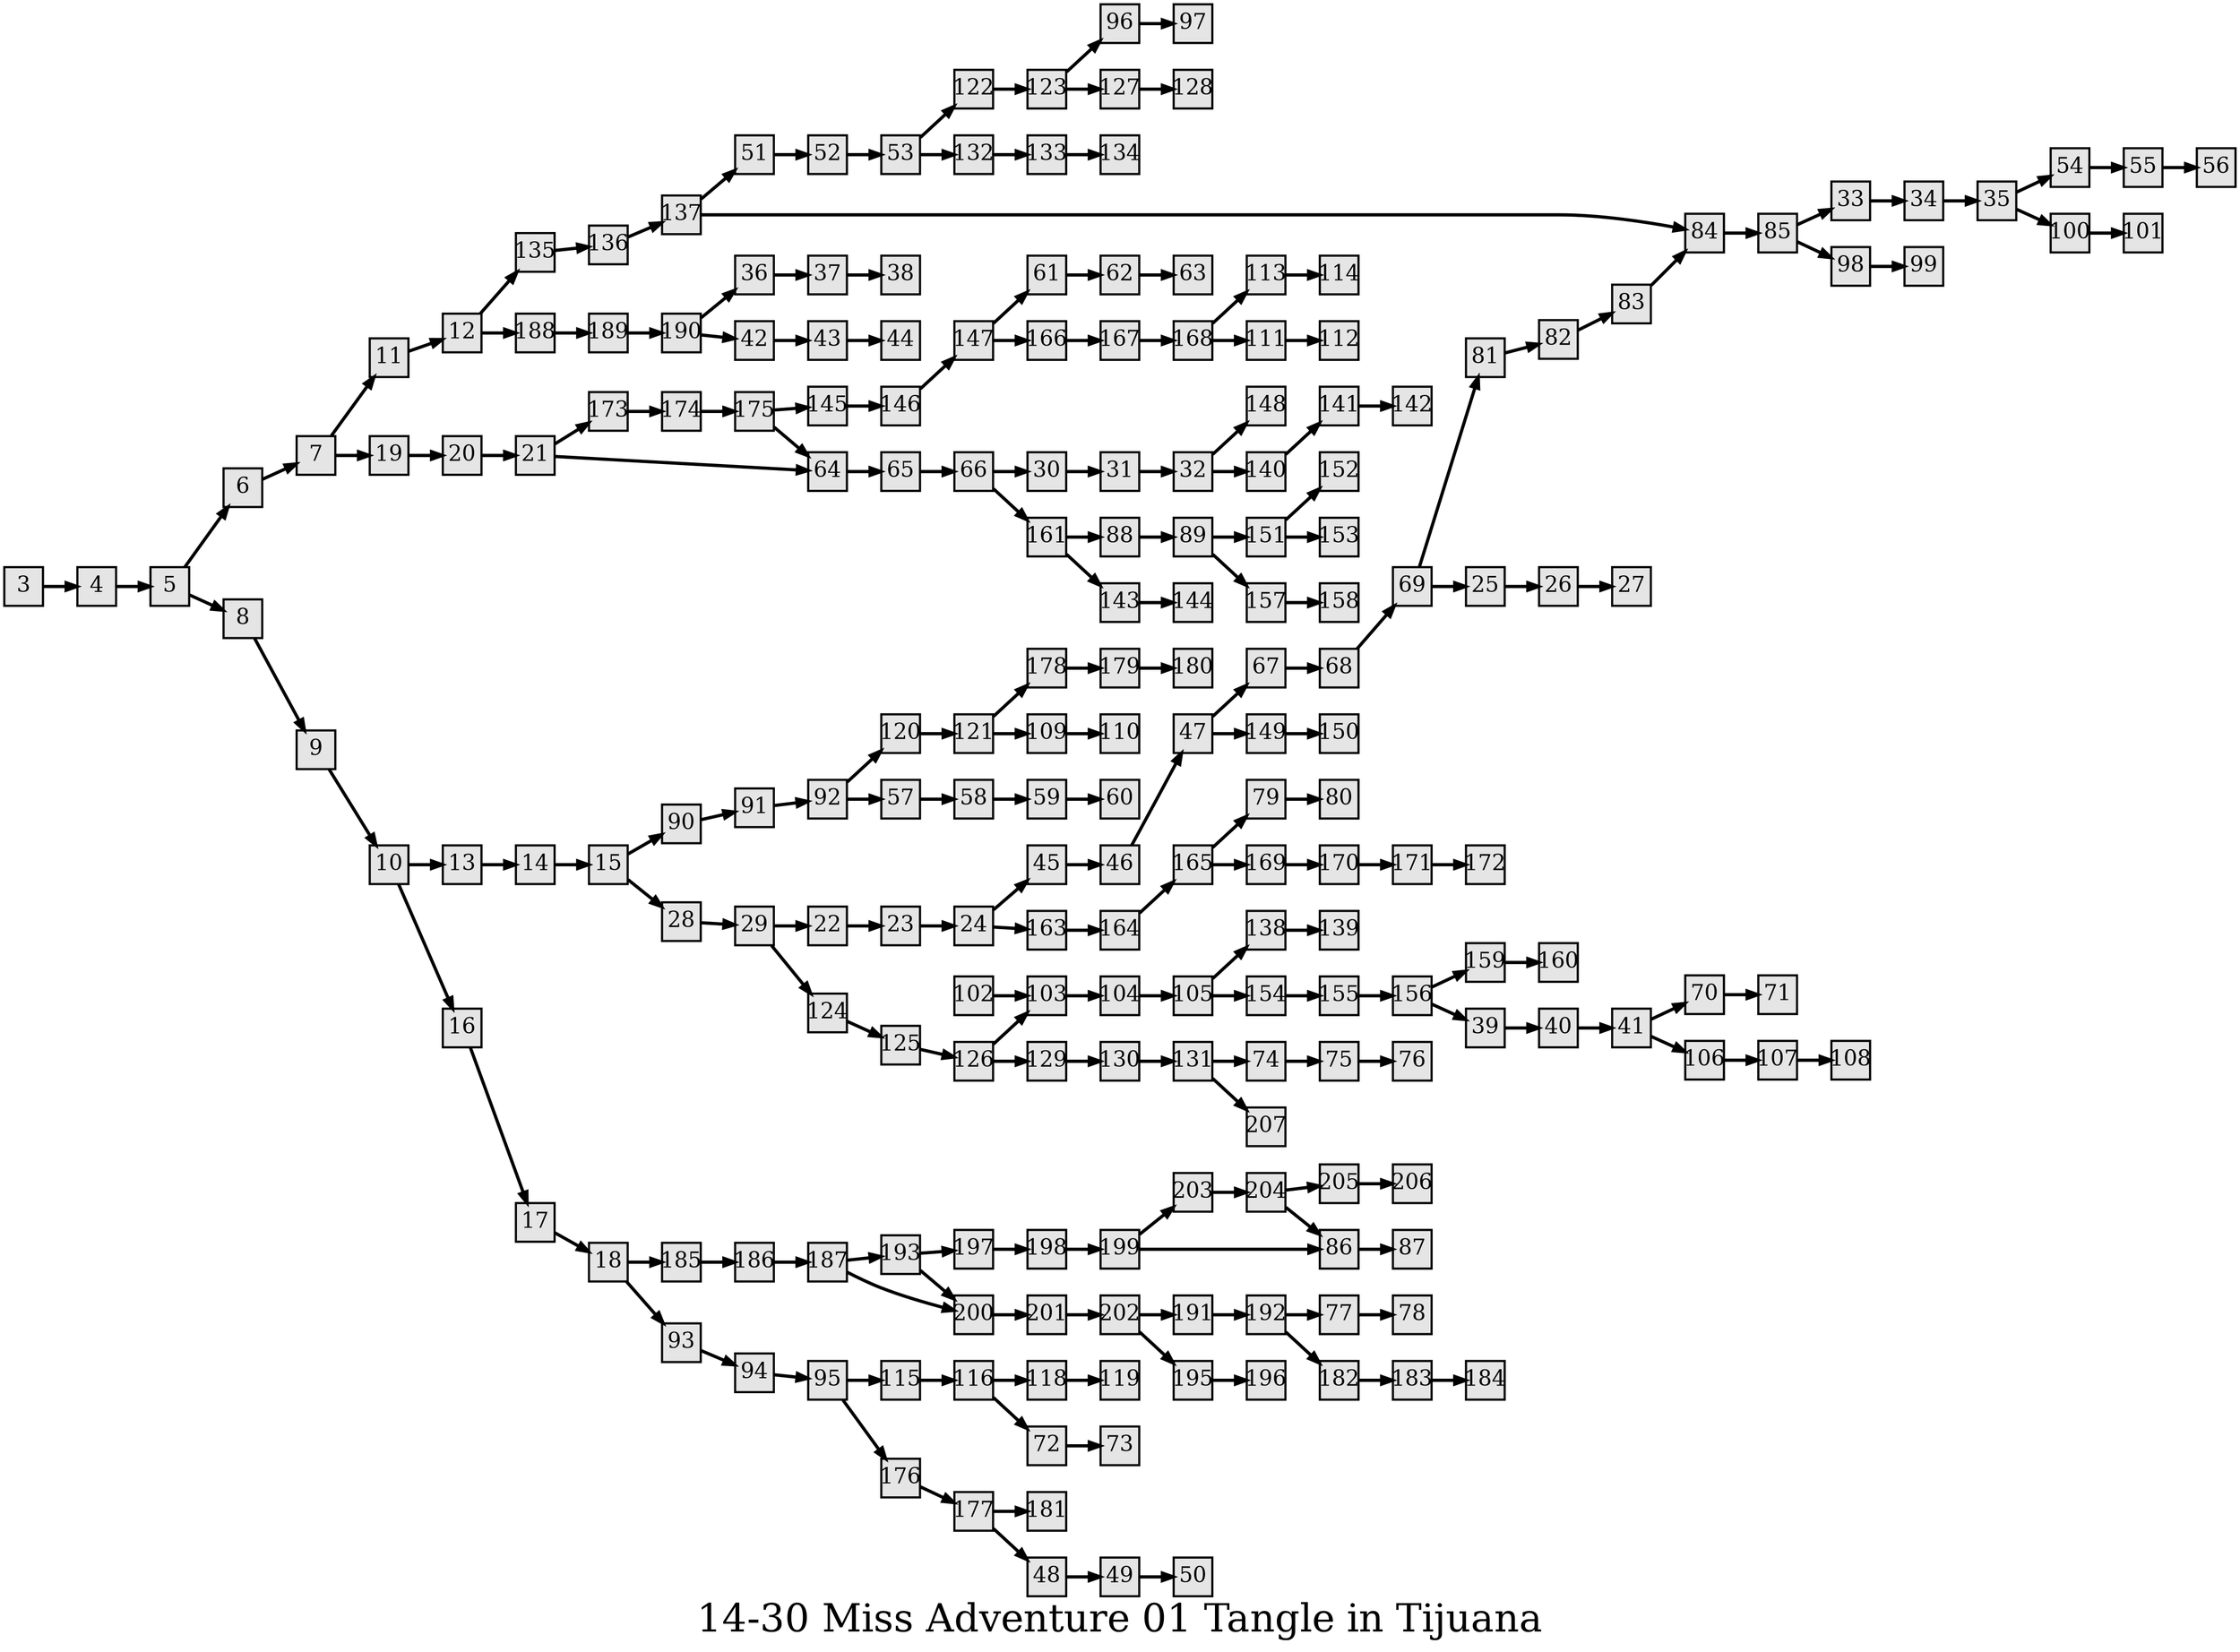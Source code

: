 digraph g{
  graph [ label="14-30 Miss Adventure 01 Tangle in Tijuana" rankdir=LR, ordering=out, fontsize=36, nodesep="0.35", ranksep="0.45"];
  node  [shape=rect, penwidth=2, fontsize=20, style=filled, fillcolor=grey90, margin="0,0", labelfloat=true, regular=true, fixedsize=true];
  edge  [labelfloat=true, penwidth=3, fontsize=12];
  3 -> 4;
  4 -> 5;
  5 -> 6;
  5 -> 8;
  6 -> 7;
  7 -> 11;
  7 -> 19;
  8 -> 9;
  9 -> 10;
  10 -> 13;
  10 -> 16;
  11 -> 12;
  12 -> 135;
  12 -> 188;
  13 -> 14;
  14 -> 15;
  15 -> 90;
  15 -> 28;
  16 -> 17;
  17 -> 18;
  18 -> 185;
  18 -> 93;
  19 -> 20;
  20 -> 21;
  21 -> 173;
  21 -> 64;
  22 -> 23;
  23 -> 24;
  24 -> 45;
  24 -> 163;
  25 -> 26;
  26 -> 27;
  28 -> 29;
  29 -> 22;
  29 -> 124;
  30 -> 31;
  31 -> 32;
  32 -> 148;
  32 -> 140;
  33 -> 34;
  34 -> 35;
  35 -> 54;
  35 -> 100;
  36 -> 37;
  37 -> 38;
  39 -> 40;
  40 -> 41;
  41 -> 70;
  41 -> 106;
  42 -> 43;
  43 -> 44;
  45 -> 46;
  46 -> 47;
  47 -> 67;
  47 -> 149;
  48 -> 49;
  49 -> 50;
  51 -> 52;
  52 -> 53;
  53 -> 122;
  53 -> 132;
  54 -> 55;
  55 -> 56;
  57 -> 58;
  58 -> 59;
  59 -> 60;
  61 -> 62;
  62 -> 63;
  64 -> 65;
  65 -> 66;
  66 -> 30;
  66 -> 161;
  67 -> 68;
  68 -> 69;
  69 -> 81;
  69 -> 25;
  70 -> 71;
  72 -> 73;
  74 -> 75;
  75 -> 76;
  77 -> 78;
  79 -> 80;
  81 -> 82;
  82 -> 83;
  83 -> 84;
  84 -> 85;
  85 -> 33;
  85 -> 98;
  86 -> 87;
  88 -> 89;
  89 -> 151;
  89 -> 157;
  90 -> 91;
  91 -> 92;
  92 -> 120;
  92 -> 57;
  93 -> 94;
  94 -> 95;
  95 -> 115;
  95 -> 176;
  96 -> 97;
  98 -> 99;
  100 -> 101;
  102 -> 103;
  103 -> 104;
  104 -> 105;
  105 -> 138;
  105 -> 154;
  106 -> 107;
  107 -> 108;
  109 -> 110;
  111 -> 112;
  113 -> 114;
  115 -> 116;
  116 -> 118;
  116 -> 72;
  118 -> 119;
  120 -> 121;
  121 -> 178;
  121 -> 109;
  122 -> 123;
  123 -> 96;
  123 -> 127;
  124 -> 125;
  125 -> 126;
  126 -> 103;
  126 -> 129;
  127 -> 128;
  129 -> 130;
  130 -> 131;
  131 -> 74;
  131 -> 207;
  132 -> 133;
  133 -> 134;
  135 -> 136;
  136 -> 137;
  137 -> 51;
  137 -> 84;
  138 -> 139;
  140 -> 141;
  141 -> 142;
  143 -> 144;
  145 -> 146;
  146 -> 147;
  147 -> 61;
  147 -> 166;
  149 -> 150;
  151 -> 152;
  151 -> 153;
  154 -> 155;
  155 -> 156;
  156 -> 159;
  156 -> 39;
  157 -> 158;
  159 -> 160;
  161 -> 88;
  161 -> 143;
  163 -> 164;
  164 -> 165;
  165 -> 79;
  165 -> 169;
  166 -> 167;
  167 -> 168;
  168 -> 113;
  168 -> 111;
  169 -> 170;
  170 -> 171;
  171 -> 172;
  173 -> 174;
  174 -> 175;
  175 -> 145;
  175 -> 64;
  176 -> 177;
  177 -> 181;
  177 -> 48;
  178 -> 179;
  179 -> 180;
  182 -> 183;
  183 -> 184;
  185 -> 186;
  186 -> 187;
  187 -> 193;
  187 -> 200;
  188 -> 189;
  189 -> 190;
  190 -> 36;
  190 -> 42;
  191 -> 192;
  192 -> 77;
  192 -> 182;
  193 -> 197;
  193 -> 200;
  195 -> 196;
  197 -> 198;
  198 -> 199;
  199 -> 203;
  199 -> 86;
  200 -> 201;
  201 -> 202;
  202 -> 191;
  202 -> 195;
  203 -> 204;
  204 -> 205;
  204 -> 86;
  205 -> 206;

}

